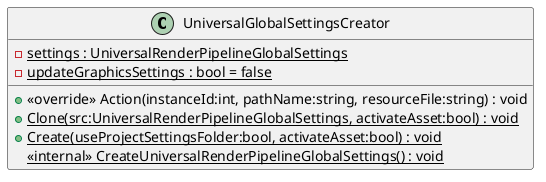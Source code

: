@startuml
class UniversalGlobalSettingsCreator {
    + <<override>> Action(instanceId:int, pathName:string, resourceFile:string) : void
    {static} - settings : UniversalRenderPipelineGlobalSettings
    {static} - updateGraphicsSettings : bool = false
    + {static} Clone(src:UniversalRenderPipelineGlobalSettings, activateAsset:bool) : void
    + {static} Create(useProjectSettingsFolder:bool, activateAsset:bool) : void
    <<internal>> {static} CreateUniversalRenderPipelineGlobalSettings() : void
}
@enduml
